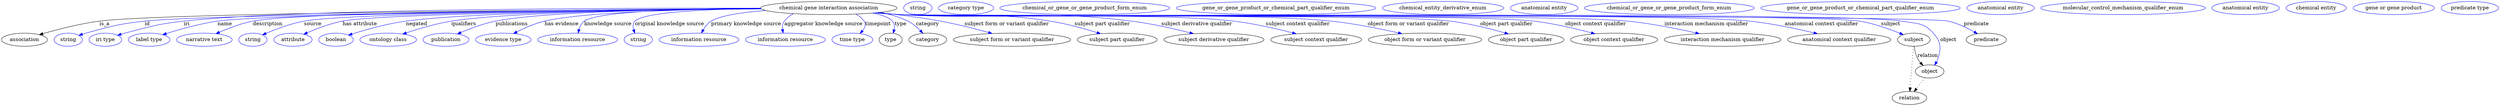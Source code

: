 digraph {
	graph [bb="0,0,6785.4,283"];
	node [label="\N"];
	"chemical gene interaction association"	[height=0.5,
		label="chemical gene interaction association",
		pos="2247.4,265",
		width=5.1454];
	association	[height=0.5,
		pos="62.394,178",
		width=1.7332];
	"chemical gene interaction association" -> association	[label=is_a,
		lp="280.39,221.5",
		pos="e,102.92,191.77 2062.8,263.08 1604.9,260.47 441.11,251.67 266.39,229 213.11,222.09 153.58,206.57 112.65,194.64"];
	id	[color=blue,
		height=0.5,
		label=string,
		pos="181.39,178",
		width=1.0652];
	"chemical gene interaction association" -> id	[color=blue,
		label=id,
		lp="396.39,221.5",
		pos="e,210.38,189.98 2064,262.47 1627.7,258.55 552.32,247.18 389.39,229 317.23,220.95 299.34,215.5 229.39,196 226.29,195.13 223.09,194.17 \
219.89,193.15",
		style=solid];
	iri	[color=blue,
		height=0.5,
		label="iri type",
		pos="282.39,178",
		width=1.2277];
	"chemical gene interaction association" -> iri	[color=blue,
		label=iri,
		lp="503.39,221.5",
		pos="e,315.31,190.16 2061.9,264.6 1675.2,265.14 794.04,262.49 495.39,229 423.24,220.91 405.62,214.45 335.39,196 332.02,195.11 328.55,\
194.14 325.06,193.12",
		style=solid];
	name	[color=blue,
		height=0.5,
		label="label type",
		pos="401.39,178",
		width=1.5707];
	"chemical gene interaction association" -> name	[color=blue,
		label=name,
		lp="607.39,221.5",
		pos="e,438.25,191.74 2063.6,262.63 1661.8,259.26 729.99,249.36 587.39,229 538.93,222.08 485.06,206.72 447.82,194.84",
		style=solid];
	description	[color=blue,
		height=0.5,
		label="narrative text",
		pos="551.39,178",
		width=2.0943];
	"chemical gene interaction association" -> description	[color=blue,
		label=description,
		lp="722.89,221.5",
		pos="e,582.79,194.49 2062.8,263.41 1677.9,261.65 814.37,254.86 682.39,229 651.04,222.86 617.41,209.87 592.07,198.68",
		style=solid];
	source	[color=blue,
		height=0.5,
		label=string,
		pos="683.39,178",
		width=1.0652];
	"chemical gene interaction association" -> source	[color=blue,
		label=source,
		lp="845.39,221.5",
		pos="e,709.39,191.3 2063.3,262.79 1705.3,259.95 940.04,251.33 821.39,229 785.22,222.19 745.92,207.14 718.55,195.32",
		style=solid];
	"has attribute"	[color=blue,
		height=0.5,
		label=attribute,
		pos="791.39,178",
		width=1.4443];
	"chemical gene interaction association" -> "has attribute"	[color=blue,
		label="has attribute",
		lp="973.39,221.5",
		pos="e,820.61,193.01 2063.9,262.47 1727.1,259.17 1034.8,249.92 926.39,229 892.74,222.51 856.39,208.62 829.9,197.12",
		style=solid];
	negated	[color=blue,
		height=0.5,
		label=boolean,
		pos="908.39,178",
		width=1.2999];
	"chemical gene interaction association" -> negated	[color=blue,
		label=negated,
		lp="1126.4,221.5",
		pos="e,942.03,190.58 2062.9,263.12 1786.6,260.99 1278.2,253.73 1097.4,229 1046.5,222.03 989.64,205.81 951.72,193.72",
		style=solid];
	qualifiers	[color=blue,
		height=0.5,
		label="ontology class",
		pos="1049.4,178",
		width=2.1304];
	"chemical gene interaction association" -> qualifiers	[color=blue,
		label=qualifiers,
		lp="1254.9,221.5",
		pos="e,1088.7,193.48 2063.1,263.2 1812.6,261.17 1378,254.03 1221.4,229 1179.1,222.23 1132.4,208.25 1098.4,196.79",
		style=solid];
	publications	[color=blue,
		height=0.5,
		label=publication,
		pos="1206.4,178",
		width=1.7332];
	"chemical gene interaction association" -> publications	[color=blue,
		label=publications,
		lp="1385.4,221.5",
		pos="e,1237.5,193.73 2062.6,263.72 1838.6,262.18 1474.3,255.49 1341.4,229 1308.5,222.45 1273.1,209.06 1246.7,197.77",
		style=solid];
	"has evidence"	[color=blue,
		height=0.5,
		label="evidence type",
		pos="1362.4,178",
		width=2.0943];
	"chemical gene interaction association" -> "has evidence"	[color=blue,
		label="has evidence",
		lp="1520.9,221.5",
		pos="e,1389.9,194.79 2062.5,263.54 1870,261.64 1581.8,254.45 1474.4,229 1448,222.76 1420.2,210.38 1398.9,199.5",
		style=solid];
	"knowledge source"	[color=blue,
		height=0.5,
		label="information resource",
		pos="1564.4,178",
		width=3.015];
	"chemical gene interaction association" -> "knowledge source"	[color=blue,
		label="knowledge source",
		lp="1646.9,221.5",
		pos="e,1565.8,196.24 2062,264.62 1878.7,263.58 1620.2,257.05 1582.4,229 1575,223.54 1570.7,214.81 1568.1,206.16",
		style=solid];
	"original knowledge source"	[color=blue,
		height=0.5,
		label=string,
		pos="1729.4,178",
		width=1.0652];
	"chemical gene interaction association" -> "original knowledge source"	[color=blue,
		label="original knowledge source",
		lp="1814.4,221.5",
		pos="e,1719.9,195.89 2062.2,263.87 1919.9,261.77 1743.8,254.04 1720.4,229 1714.5,222.7 1714.4,213.93 1716.6,205.48",
		style=solid];
	"primary knowledge source"	[color=blue,
		height=0.5,
		label="information resource",
		pos="1894.4,178",
		width=3.015];
	"chemical gene interaction association" -> "primary knowledge source"	[color=blue,
		label="primary knowledge source",
		lp="2022.4,221.5",
		pos="e,1901.2,196.31 2075.6,258.17 2013.8,253.37 1953.1,244.69 1927.4,229 1918.3,223.45 1911.2,214.34 1906,205.4",
		style=solid];
	"aggregator knowledge source"	[color=blue,
		height=0.5,
		label="information resource",
		pos="2129.4,178",
		width=3.015];
	"chemical gene interaction association" -> "aggregator knowledge source"	[color=blue,
		label="aggregator knowledge source",
		lp="2232.9,221.5",
		pos="e,2123.1,196.37 2151.2,249.46 2141.6,244.4 2133,237.74 2126.4,229 2121.6,222.62 2120.6,214.39 2121.4,206.45",
		style=solid];
	timepoint	[color=blue,
		height=0.5,
		label="time type",
		pos="2311.4,178",
		width=1.5346];
	"chemical gene interaction association" -> timepoint	[color=blue,
		label=timepoint,
		lp="2381.4,221.5",
		pos="e,2332.1,194.98 2320.7,248.45 2329.6,243.62 2337.6,237.28 2343.4,229 2349.4,220.47 2345.6,210.88 2338.9,202.4",
		style=solid];
	type	[height=0.5,
		pos="2415.4,178",
		width=0.86659];
	"chemical gene interaction association" -> type	[color=blue,
		label=type,
		lp="2442.4,221.5",
		pos="e,2422.6,195.61 2366.6,251.14 2391.3,245.98 2412.3,238.84 2420.4,229 2425.7,222.47 2426.3,213.74 2425,205.41",
		style=solid];
	category	[height=0.5,
		pos="2516.4,178",
		width=1.4263];
	"chemical gene interaction association" -> category	[color=blue,
		label=category,
		lp="2515.9,221.5",
		pos="e,2503.1,195.66 2388.1,253.23 2413.7,247.93 2439.5,240.2 2462.4,229 2475.1,222.81 2486.9,212.65 2496.2,203.1",
		style=solid];
	"subject form or variant qualifier"	[height=0.5,
		pos="2745.4,178",
		width=4.4232];
	"chemical gene interaction association" -> "subject form or variant qualifier"	[color=blue,
		label="subject form or variant qualifier",
		lp="2730.9,221.5",
		pos="e,2691.5,195.02 2381.5,252.57 2434.7,247 2496.2,239.25 2551.4,229 2595.3,220.85 2644.1,208.28 2681.7,197.78",
		style=solid];
	"subject part qualifier"	[height=0.5,
		pos="3031.4,178",
		width=3.015];
	"chemical gene interaction association" -> "subject part qualifier"	[color=blue,
		label="subject part qualifier",
		lp="2990.9,221.5",
		pos="e,2986.4,194.4 2375.8,252.02 2398,250.17 2420.9,248.41 2442.4,247 2623.1,235.13 2670.5,257.16 2849.4,229 2892.9,222.15 2940.9,208.72 \
2976.6,197.5",
		style=solid];
	"subject derivative qualifier"	[height=0.5,
		pos="3293.4,178",
		width=3.7733];
	"chemical gene interaction association" -> "subject derivative qualifier"	[color=blue,
		label="subject derivative qualifier",
		lp="3247.9,221.5",
		pos="e,3238,194.53 2374.2,251.86 2396.9,250 2420.3,248.28 2442.4,247 2721.2,230.87 2793.3,263.7 3070.4,229 3124.2,222.26 3184.1,208.47 \
3228.3,197.07",
		style=solid];
	"subject context qualifier"	[height=0.5,
		pos="3570.4,178",
		width=3.4303];
	"chemical gene interaction association" -> "subject context qualifier"	[color=blue,
		label="subject context qualifier",
		lp="3522.4,221.5",
		pos="e,3516.6,194.31 2373.2,251.79 2396.2,249.91 2420,248.2 2442.4,247 2643.5,236.25 3148.5,253.25 3348.4,229 3402.5,222.43 3462.9,208.41 \
3506.9,196.88",
		style=solid];
	"object form or variant qualifier"	[height=0.5,
		pos="3866.4,178",
		width=4.2788];
	"chemical gene interaction association" -> "object form or variant qualifier"	[color=blue,
		label="object form or variant qualifier",
		lp="3822.9,221.5",
		pos="e,3804.2,194.53 2372.9,251.72 2396,249.85 2419.9,248.15 2442.4,247 2702.3,233.69 3354.6,256.34 3613.4,229 3675.1,222.49 3744.1,208.38 \
3794.4,196.81",
		style=solid];
	"object part qualifier"	[height=0.5,
		pos="4141.4,178",
		width=2.8525];
	"chemical gene interaction association" -> "object part qualifier"	[color=blue,
		label="object part qualifier",
		lp="4088.4,221.5",
		pos="e,4093.8,193.96 2372.4,251.7 2395.6,249.82 2419.7,248.12 2442.4,247 2608.3,238.78 3772.6,249.91 3937.4,229 3987.7,222.62 4043.5,\
208.42 4084.1,196.78",
		style=solid];
	"object context qualifier"	[height=0.5,
		pos="4380.4,178",
		width=3.2858];
	"chemical gene interaction association" -> "object context qualifier"	[color=blue,
		label="object context qualifier",
		lp="4331.4,221.5",
		pos="e,4328.8,194.21 2372.4,251.68 2395.6,249.79 2419.7,248.1 2442.4,247 2633.4,237.69 3973.5,251.6 4163.4,229 4216.6,222.66 4275.9,208.52 \
4319,196.88",
		style=solid];
	"interaction mechanism qualifier"	[height=0.5,
		pos="4675.4,178",
		width=4.4052];
	"chemical gene interaction association" -> "interaction mechanism qualifier"	[color=blue,
		label="interaction mechanism qualifier",
		lp="4632.4,221.5",
		pos="e,4612.5,194.58 2372.1,251.67 2395.5,249.78 2419.7,248.09 2442.4,247 2661.7,236.46 4199.9,251.06 4418.4,229 4481.1,222.66 4551.4,\
208.51 4602.5,196.87",
		style=solid];
	"anatomical context qualifier"	[height=0.5,
		pos="4992.4,178",
		width=3.8997];
	"chemical gene interaction association" -> "anatomical context qualifier"	[color=blue,
		label="anatomical context qualifier",
		lp="4944.4,221.5",
		pos="e,4933.7,194.49 2371.9,251.67 2395.3,249.77 2419.6,248.08 2442.4,247 2698.6,234.85 4495.4,256.07 4750.4,229 4809.5,222.72 4875.6,\
208.58 4923.7,196.93",
		style=solid];
	subject	[height=0.5,
		pos="5195.4,178",
		width=1.2277];
	"chemical gene interaction association" -> subject	[color=blue,
		label=subject,
		lp="5132.4,221.5",
		pos="e,5166.8,191.79 2371.9,251.65 2395.3,249.75 2419.6,248.07 2442.4,247 2587,240.21 4905.6,253.12 5048.4,229 5086.6,222.54 5128.3,207.57 \
5157.4,195.69",
		style=solid];
	object	[height=0.5,
		pos="5238.4,91",
		width=1.0832];
	"chemical gene interaction association" -> object	[color=blue,
		label=object,
		lp="5289.4,178",
		pos="e,5251.8,108.09 2371.9,251.65 2395.3,249.75 2419.6,248.07 2442.4,247 2593.3,239.93 5013.9,257.02 5162.4,229 5202.6,221.41 5221.4,\
226.77 5248.4,196 5269,172.55 5270.3,156.9 5261.4,127 5260.4,123.55 5258.9,120.13 5257.1,116.85",
		style=solid];
	predicate	[height=0.5,
		pos="5392.4,178",
		width=1.5165];
	"chemical gene interaction association" -> predicate	[color=blue,
		label=predicate,
		lp="5365.4,221.5",
		pos="e,5368.6,194.38 2371.9,251.64 2395.3,249.74 2419.6,248.07 2442.4,247 2521.4,243.31 5212.4,246.96 5289.4,229 5314.3,223.19 5340.2,\
210.6 5359.8,199.5",
		style=solid];
	association_type	[color=blue,
		height=0.5,
		label=string,
		pos="2489.4,265",
		width=1.0652];
	association_category	[color=blue,
		height=0.5,
		label="category type",
		pos="2620.4,265",
		width=2.0762];
	"chemical gene interaction association_subject form or variant qualifier"	[color=blue,
		height=0.5,
		label=chemical_or_gene_or_gene_product_form_enum,
		pos="2943.4,265",
		width=6.4092];
	"chemical gene interaction association_subject part qualifier"	[color=blue,
		height=0.5,
		label=gene_or_gene_product_or_chemical_part_qualifier_enum,
		pos="3463.4,265",
		width=7.5285];
	"chemical gene interaction association_subject derivative qualifier"	[color=blue,
		height=0.5,
		label=chemical_entity_derivative_enum,
		pos="3917.4,265",
		width=4.5857];
	"chemical gene interaction association_subject context qualifier"	[color=blue,
		height=0.5,
		label="anatomical entity",
		pos="4192.4,265",
		width=2.5456];
	"chemical gene interaction association_object form or variant qualifier"	[color=blue,
		height=0.5,
		label=chemical_or_gene_or_gene_product_form_enum,
		pos="4532.4,265",
		width=6.4092];
	"chemical gene interaction association_object part qualifier"	[color=blue,
		height=0.5,
		label=gene_or_gene_product_or_chemical_part_qualifier_enum,
		pos="5052.4,265",
		width=7.5285];
	"chemical gene interaction association_object context qualifier"	[color=blue,
		height=0.5,
		label="anatomical entity",
		pos="5433.4,265",
		width=2.5456];
	"chemical gene interaction association_interaction mechanism qualifier"	[color=blue,
		height=0.5,
		label=molecular_control_mechanism_qualifier_enum,
		pos="5766.4,265",
		width=6.2106];
	"chemical gene interaction association_anatomical context qualifier"	[color=blue,
		height=0.5,
		label="anatomical entity",
		pos="6099.4,265",
		width=2.5456];
	subject -> object	[label=relation,
		lp="5233.4,134.5",
		pos="e,5220.5,107.23 5196.5,159.55 5197.7,149.57 5200.2,137.07 5205.4,127 5207.6,122.68 5210.5,118.52 5213.7,114.66"];
	relation	[height=0.5,
		pos="5183.4,18",
		width=1.2999];
	subject -> relation	[pos="e,5184.7,36.188 5194.1,159.79 5192,132.48 5188,78.994 5185.5,46.38",
		style=dotted];
	"chemical gene interaction association_subject"	[color=blue,
		height=0.5,
		label="chemical entity",
		pos="6291.4,265",
		width=2.2748];
	object -> relation	[pos="e,5196.2,35.54 5225.9,73.889 5219,64.939 5210.2,53.617 5202.4,43.584",
		style=dotted];
	"chemical gene interaction association_object"	[color=blue,
		height=0.5,
		label="gene or gene product",
		pos="6501.4,265",
		width=3.0692];
	"chemical gene interaction association_predicate"	[color=blue,
		height=0.5,
		label="predicate type",
		pos="6707.4,265",
		width=2.1665];
}
